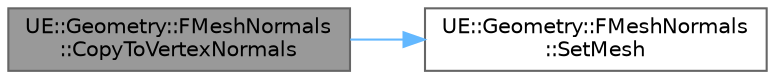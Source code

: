 digraph "UE::Geometry::FMeshNormals::CopyToVertexNormals"
{
 // INTERACTIVE_SVG=YES
 // LATEX_PDF_SIZE
  bgcolor="transparent";
  edge [fontname=Helvetica,fontsize=10,labelfontname=Helvetica,labelfontsize=10];
  node [fontname=Helvetica,fontsize=10,shape=box,height=0.2,width=0.4];
  rankdir="LR";
  Node1 [id="Node000001",label="UE::Geometry::FMeshNormals\l::CopyToVertexNormals",height=0.2,width=0.4,color="gray40", fillcolor="grey60", style="filled", fontcolor="black",tooltip="Copy the current set of normals to the vertex normals of SetMesh."];
  Node1 -> Node2 [id="edge1_Node000001_Node000002",color="steelblue1",style="solid",tooltip=" "];
  Node2 [id="Node000002",label="UE::Geometry::FMeshNormals\l::SetMesh",height=0.2,width=0.4,color="grey40", fillcolor="white", style="filled",URL="$d6/dbe/classUE_1_1Geometry_1_1FMeshNormals.html#a3b250d69aa38b75d53b25ea2cac7fa37",tooltip=" "];
}
